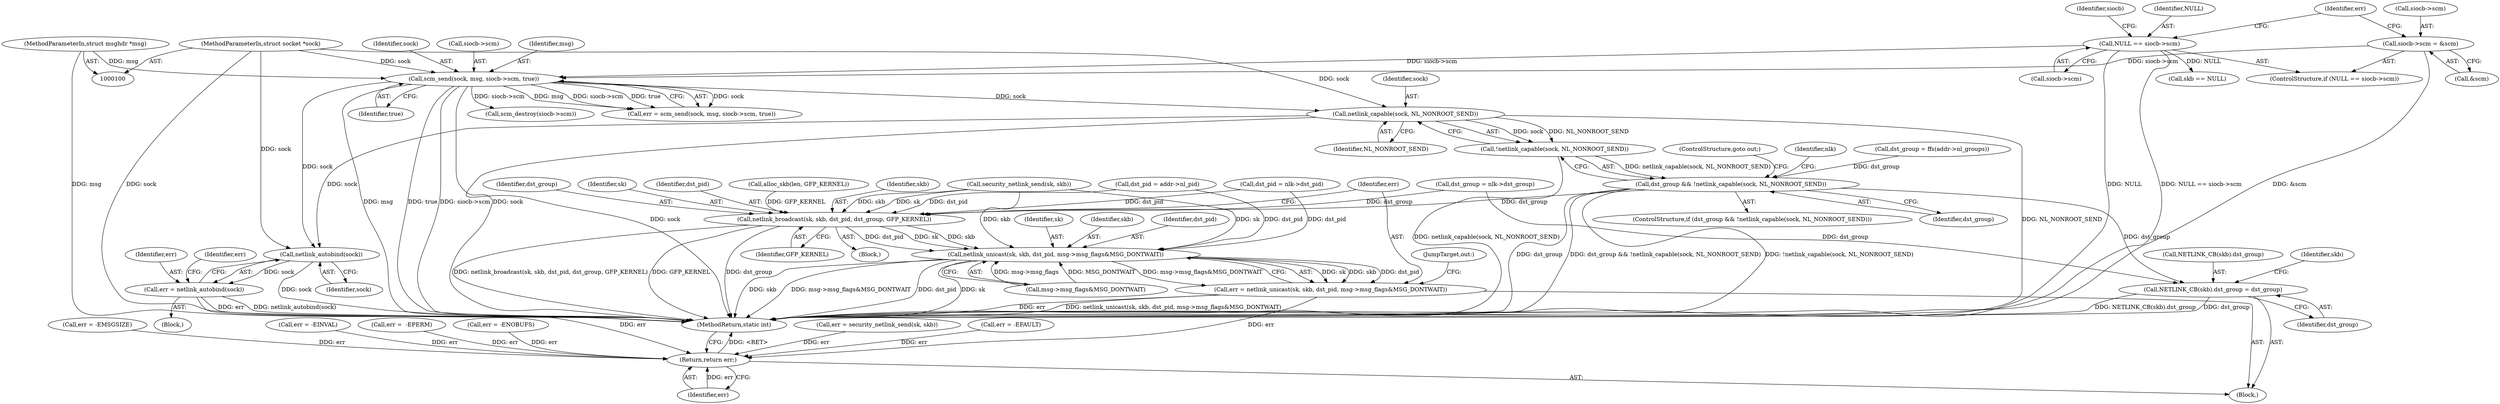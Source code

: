 digraph "1_linux_20e1db19db5d6b9e4e83021595eab0dc8f107bef_0@del" {
"1000204" [label="(Call,netlink_capable(sock, NL_NONROOT_SEND))"];
"1000156" [label="(Call,scm_send(sock, msg, siocb->scm, true))"];
"1000102" [label="(MethodParameterIn,struct socket *sock)"];
"1000103" [label="(MethodParameterIn,struct msghdr *msg)"];
"1000148" [label="(Call,siocb->scm = &scm)"];
"1000143" [label="(Call,NULL == siocb->scm)"];
"1000203" [label="(Call,!netlink_capable(sock, NL_NONROOT_SEND))"];
"1000201" [label="(Call,dst_group && !netlink_capable(sock, NL_NONROOT_SEND))"];
"1000268" [label="(Call,NETLINK_CB(skb).dst_group = dst_group)"];
"1000321" [label="(Call,netlink_broadcast(sk, skb, dst_pid, dst_group, GFP_KERNEL))"];
"1000329" [label="(Call,netlink_unicast(sk, skb, dst_pid, msg->msg_flags&MSG_DONTWAIT))"];
"1000327" [label="(Call,err = netlink_unicast(sk, skb, dst_pid, msg->msg_flags&MSG_DONTWAIT))"];
"1000343" [label="(Return,return err;)"];
"1000228" [label="(Call,netlink_autobind(sock))"];
"1000226" [label="(Call,err = netlink_autobind(sock))"];
"1000304" [label="(Call,security_netlink_send(sk, skb))"];
"1000185" [label="(Call,dst_pid = addr->nl_pid)"];
"1000156" [label="(Call,scm_send(sock, msg, siocb->scm, true))"];
"1000203" [label="(Call,!netlink_capable(sock, NL_NONROOT_SEND))"];
"1000302" [label="(Call,err = security_netlink_send(sk, skb))"];
"1000285" [label="(Call,err = -EFAULT)"];
"1000148" [label="(Call,siocb->scm = &scm)"];
"1000204" [label="(Call,netlink_capable(sock, NL_NONROOT_SEND))"];
"1000200" [label="(ControlStructure,if (dst_group && !netlink_capable(sock, NL_NONROOT_SEND)))"];
"1000276" [label="(Identifier,skb)"];
"1000143" [label="(Call,NULL == siocb->scm)"];
"1000102" [label="(MethodParameterIn,struct socket *sock)"];
"1000322" [label="(Identifier,sk)"];
"1000233" [label="(Call,err = -EMSGSIZE)"];
"1000150" [label="(Identifier,siocb)"];
"1000256" [label="(Call,skb == NULL)"];
"1000231" [label="(Identifier,err)"];
"1000330" [label="(Identifier,sk)"];
"1000268" [label="(Call,NETLINK_CB(skb).dst_group = dst_group)"];
"1000315" [label="(Block,)"];
"1000174" [label="(Call,err = -EINVAL)"];
"1000321" [label="(Call,netlink_broadcast(sk, skb, dst_pid, dst_group, GFP_KERNEL))"];
"1000210" [label="(Call,dst_pid = nlk->dst_pid)"];
"1000190" [label="(Call,dst_group = ffs(addr->nl_groups))"];
"1000144" [label="(Identifier,NULL)"];
"1000145" [label="(Call,siocb->scm)"];
"1000324" [label="(Identifier,dst_pid)"];
"1000152" [label="(Call,&scm)"];
"1000331" [label="(Identifier,skb)"];
"1000332" [label="(Identifier,dst_pid)"];
"1000196" [label="(Call,err =  -EPERM)"];
"1000327" [label="(Call,err = netlink_unicast(sk, skb, dst_pid, msg->msg_flags&MSG_DONTWAIT))"];
"1000338" [label="(JumpTarget,out:)"];
"1000207" [label="(ControlStructure,goto out;)"];
"1000157" [label="(Identifier,sock)"];
"1000273" [label="(Identifier,dst_group)"];
"1000205" [label="(Identifier,sock)"];
"1000269" [label="(Call,NETLINK_CB(skb).dst_group)"];
"1000343" [label="(Return,return err;)"];
"1000339" [label="(Call,scm_destroy(siocb->scm))"];
"1000246" [label="(Call,err = -ENOBUFS)"];
"1000252" [label="(Call,alloc_skb(len, GFP_KERNEL))"];
"1000223" [label="(Identifier,nlk)"];
"1000159" [label="(Call,siocb->scm)"];
"1000333" [label="(Call,msg->msg_flags&MSG_DONTWAIT)"];
"1000328" [label="(Identifier,err)"];
"1000142" [label="(ControlStructure,if (NULL == siocb->scm))"];
"1000329" [label="(Call,netlink_unicast(sk, skb, dst_pid, msg->msg_flags&MSG_DONTWAIT))"];
"1000326" [label="(Identifier,GFP_KERNEL)"];
"1000229" [label="(Identifier,sock)"];
"1000323" [label="(Identifier,skb)"];
"1000325" [label="(Identifier,dst_group)"];
"1000225" [label="(Block,)"];
"1000202" [label="(Identifier,dst_group)"];
"1000228" [label="(Call,netlink_autobind(sock))"];
"1000226" [label="(Call,err = netlink_autobind(sock))"];
"1000154" [label="(Call,err = scm_send(sock, msg, siocb->scm, true))"];
"1000149" [label="(Call,siocb->scm)"];
"1000201" [label="(Call,dst_group && !netlink_capable(sock, NL_NONROOT_SEND))"];
"1000105" [label="(Block,)"];
"1000158" [label="(Identifier,msg)"];
"1000215" [label="(Call,dst_group = nlk->dst_group)"];
"1000345" [label="(MethodReturn,static int)"];
"1000344" [label="(Identifier,err)"];
"1000162" [label="(Identifier,true)"];
"1000103" [label="(MethodParameterIn,struct msghdr *msg)"];
"1000206" [label="(Identifier,NL_NONROOT_SEND)"];
"1000227" [label="(Identifier,err)"];
"1000155" [label="(Identifier,err)"];
"1000204" -> "1000203"  [label="AST: "];
"1000204" -> "1000206"  [label="CFG: "];
"1000205" -> "1000204"  [label="AST: "];
"1000206" -> "1000204"  [label="AST: "];
"1000203" -> "1000204"  [label="CFG: "];
"1000204" -> "1000345"  [label="DDG: NL_NONROOT_SEND"];
"1000204" -> "1000345"  [label="DDG: sock"];
"1000204" -> "1000203"  [label="DDG: sock"];
"1000204" -> "1000203"  [label="DDG: NL_NONROOT_SEND"];
"1000156" -> "1000204"  [label="DDG: sock"];
"1000102" -> "1000204"  [label="DDG: sock"];
"1000204" -> "1000228"  [label="DDG: sock"];
"1000156" -> "1000154"  [label="AST: "];
"1000156" -> "1000162"  [label="CFG: "];
"1000157" -> "1000156"  [label="AST: "];
"1000158" -> "1000156"  [label="AST: "];
"1000159" -> "1000156"  [label="AST: "];
"1000162" -> "1000156"  [label="AST: "];
"1000154" -> "1000156"  [label="CFG: "];
"1000156" -> "1000345"  [label="DDG: siocb->scm"];
"1000156" -> "1000345"  [label="DDG: sock"];
"1000156" -> "1000345"  [label="DDG: msg"];
"1000156" -> "1000345"  [label="DDG: true"];
"1000156" -> "1000154"  [label="DDG: sock"];
"1000156" -> "1000154"  [label="DDG: msg"];
"1000156" -> "1000154"  [label="DDG: siocb->scm"];
"1000156" -> "1000154"  [label="DDG: true"];
"1000102" -> "1000156"  [label="DDG: sock"];
"1000103" -> "1000156"  [label="DDG: msg"];
"1000148" -> "1000156"  [label="DDG: siocb->scm"];
"1000143" -> "1000156"  [label="DDG: siocb->scm"];
"1000156" -> "1000228"  [label="DDG: sock"];
"1000156" -> "1000339"  [label="DDG: siocb->scm"];
"1000102" -> "1000100"  [label="AST: "];
"1000102" -> "1000345"  [label="DDG: sock"];
"1000102" -> "1000228"  [label="DDG: sock"];
"1000103" -> "1000100"  [label="AST: "];
"1000103" -> "1000345"  [label="DDG: msg"];
"1000148" -> "1000142"  [label="AST: "];
"1000148" -> "1000152"  [label="CFG: "];
"1000149" -> "1000148"  [label="AST: "];
"1000152" -> "1000148"  [label="AST: "];
"1000155" -> "1000148"  [label="CFG: "];
"1000148" -> "1000345"  [label="DDG: &scm"];
"1000143" -> "1000142"  [label="AST: "];
"1000143" -> "1000145"  [label="CFG: "];
"1000144" -> "1000143"  [label="AST: "];
"1000145" -> "1000143"  [label="AST: "];
"1000150" -> "1000143"  [label="CFG: "];
"1000155" -> "1000143"  [label="CFG: "];
"1000143" -> "1000345"  [label="DDG: NULL"];
"1000143" -> "1000345"  [label="DDG: NULL == siocb->scm"];
"1000143" -> "1000256"  [label="DDG: NULL"];
"1000203" -> "1000201"  [label="AST: "];
"1000201" -> "1000203"  [label="CFG: "];
"1000203" -> "1000345"  [label="DDG: netlink_capable(sock, NL_NONROOT_SEND)"];
"1000203" -> "1000201"  [label="DDG: netlink_capable(sock, NL_NONROOT_SEND)"];
"1000201" -> "1000200"  [label="AST: "];
"1000201" -> "1000202"  [label="CFG: "];
"1000202" -> "1000201"  [label="AST: "];
"1000207" -> "1000201"  [label="CFG: "];
"1000223" -> "1000201"  [label="CFG: "];
"1000201" -> "1000345"  [label="DDG: dst_group && !netlink_capable(sock, NL_NONROOT_SEND)"];
"1000201" -> "1000345"  [label="DDG: !netlink_capable(sock, NL_NONROOT_SEND)"];
"1000201" -> "1000345"  [label="DDG: dst_group"];
"1000190" -> "1000201"  [label="DDG: dst_group"];
"1000201" -> "1000268"  [label="DDG: dst_group"];
"1000201" -> "1000321"  [label="DDG: dst_group"];
"1000268" -> "1000105"  [label="AST: "];
"1000268" -> "1000273"  [label="CFG: "];
"1000269" -> "1000268"  [label="AST: "];
"1000273" -> "1000268"  [label="AST: "];
"1000276" -> "1000268"  [label="CFG: "];
"1000268" -> "1000345"  [label="DDG: NETLINK_CB(skb).dst_group"];
"1000268" -> "1000345"  [label="DDG: dst_group"];
"1000215" -> "1000268"  [label="DDG: dst_group"];
"1000321" -> "1000315"  [label="AST: "];
"1000321" -> "1000326"  [label="CFG: "];
"1000322" -> "1000321"  [label="AST: "];
"1000323" -> "1000321"  [label="AST: "];
"1000324" -> "1000321"  [label="AST: "];
"1000325" -> "1000321"  [label="AST: "];
"1000326" -> "1000321"  [label="AST: "];
"1000328" -> "1000321"  [label="CFG: "];
"1000321" -> "1000345"  [label="DDG: GFP_KERNEL"];
"1000321" -> "1000345"  [label="DDG: dst_group"];
"1000321" -> "1000345"  [label="DDG: netlink_broadcast(sk, skb, dst_pid, dst_group, GFP_KERNEL)"];
"1000304" -> "1000321"  [label="DDG: sk"];
"1000304" -> "1000321"  [label="DDG: skb"];
"1000185" -> "1000321"  [label="DDG: dst_pid"];
"1000210" -> "1000321"  [label="DDG: dst_pid"];
"1000215" -> "1000321"  [label="DDG: dst_group"];
"1000252" -> "1000321"  [label="DDG: GFP_KERNEL"];
"1000321" -> "1000329"  [label="DDG: sk"];
"1000321" -> "1000329"  [label="DDG: skb"];
"1000321" -> "1000329"  [label="DDG: dst_pid"];
"1000329" -> "1000327"  [label="AST: "];
"1000329" -> "1000333"  [label="CFG: "];
"1000330" -> "1000329"  [label="AST: "];
"1000331" -> "1000329"  [label="AST: "];
"1000332" -> "1000329"  [label="AST: "];
"1000333" -> "1000329"  [label="AST: "];
"1000327" -> "1000329"  [label="CFG: "];
"1000329" -> "1000345"  [label="DDG: skb"];
"1000329" -> "1000345"  [label="DDG: msg->msg_flags&MSG_DONTWAIT"];
"1000329" -> "1000345"  [label="DDG: dst_pid"];
"1000329" -> "1000345"  [label="DDG: sk"];
"1000329" -> "1000327"  [label="DDG: sk"];
"1000329" -> "1000327"  [label="DDG: skb"];
"1000329" -> "1000327"  [label="DDG: dst_pid"];
"1000329" -> "1000327"  [label="DDG: msg->msg_flags&MSG_DONTWAIT"];
"1000304" -> "1000329"  [label="DDG: sk"];
"1000304" -> "1000329"  [label="DDG: skb"];
"1000185" -> "1000329"  [label="DDG: dst_pid"];
"1000210" -> "1000329"  [label="DDG: dst_pid"];
"1000333" -> "1000329"  [label="DDG: msg->msg_flags"];
"1000333" -> "1000329"  [label="DDG: MSG_DONTWAIT"];
"1000327" -> "1000105"  [label="AST: "];
"1000328" -> "1000327"  [label="AST: "];
"1000338" -> "1000327"  [label="CFG: "];
"1000327" -> "1000345"  [label="DDG: err"];
"1000327" -> "1000345"  [label="DDG: netlink_unicast(sk, skb, dst_pid, msg->msg_flags&MSG_DONTWAIT)"];
"1000327" -> "1000343"  [label="DDG: err"];
"1000343" -> "1000105"  [label="AST: "];
"1000343" -> "1000344"  [label="CFG: "];
"1000344" -> "1000343"  [label="AST: "];
"1000345" -> "1000343"  [label="CFG: "];
"1000343" -> "1000345"  [label="DDG: <RET>"];
"1000344" -> "1000343"  [label="DDG: err"];
"1000285" -> "1000343"  [label="DDG: err"];
"1000226" -> "1000343"  [label="DDG: err"];
"1000302" -> "1000343"  [label="DDG: err"];
"1000196" -> "1000343"  [label="DDG: err"];
"1000233" -> "1000343"  [label="DDG: err"];
"1000174" -> "1000343"  [label="DDG: err"];
"1000246" -> "1000343"  [label="DDG: err"];
"1000228" -> "1000226"  [label="AST: "];
"1000228" -> "1000229"  [label="CFG: "];
"1000229" -> "1000228"  [label="AST: "];
"1000226" -> "1000228"  [label="CFG: "];
"1000228" -> "1000345"  [label="DDG: sock"];
"1000228" -> "1000226"  [label="DDG: sock"];
"1000226" -> "1000225"  [label="AST: "];
"1000227" -> "1000226"  [label="AST: "];
"1000231" -> "1000226"  [label="CFG: "];
"1000226" -> "1000345"  [label="DDG: err"];
"1000226" -> "1000345"  [label="DDG: netlink_autobind(sock)"];
}
